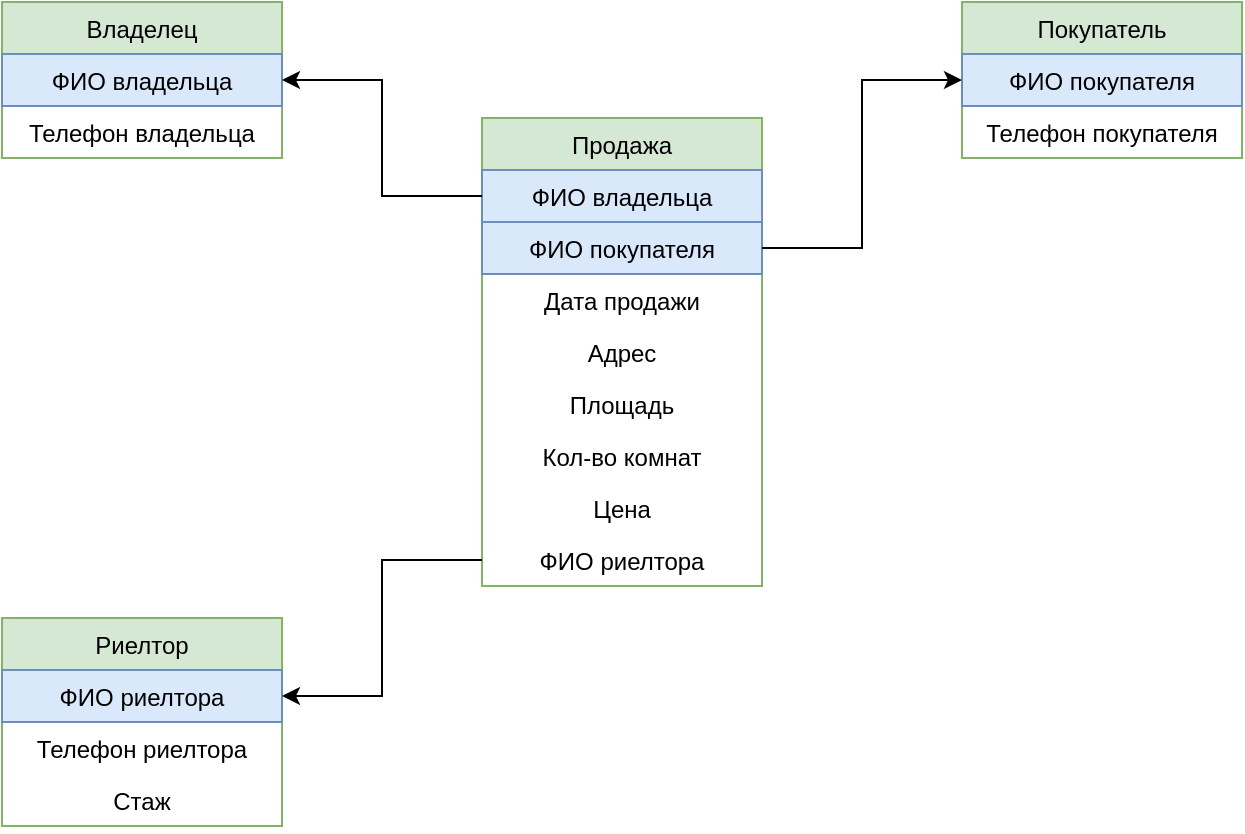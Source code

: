 <mxfile version="14.7.3" type="github">
  <diagram id="raDHmw4E1mCBkanq8MnU" name="Page-1">
    <mxGraphModel dx="1422" dy="762" grid="1" gridSize="10" guides="1" tooltips="1" connect="1" arrows="1" fold="1" page="1" pageScale="1" pageWidth="2339" pageHeight="3300" math="0" shadow="0">
      <root>
        <mxCell id="0" />
        <mxCell id="1" parent="0" />
        <mxCell id="Q0RFQy6NzFJ2n30emx9x-5" value="Продажа" style="swimlane;fontStyle=0;childLayout=stackLayout;horizontal=1;startSize=26;horizontalStack=0;resizeParent=1;resizeParentMax=0;resizeLast=0;collapsible=1;marginBottom=0;align=center;fillColor=#d5e8d4;strokeColor=#82b366;" vertex="1" parent="1">
          <mxGeometry x="350" y="180" width="140" height="234" as="geometry" />
        </mxCell>
        <mxCell id="Q0RFQy6NzFJ2n30emx9x-6" value="ФИО владельца" style="text;strokeColor=#6c8ebf;fillColor=#dae8fc;align=center;verticalAlign=top;spacingLeft=4;spacingRight=4;overflow=hidden;rotatable=0;points=[[0,0.5],[1,0.5]];portConstraint=eastwest;" vertex="1" parent="Q0RFQy6NzFJ2n30emx9x-5">
          <mxGeometry y="26" width="140" height="26" as="geometry" />
        </mxCell>
        <mxCell id="Q0RFQy6NzFJ2n30emx9x-7" value="ФИО покупателя" style="text;strokeColor=#6c8ebf;fillColor=#dae8fc;align=center;verticalAlign=top;spacingLeft=4;spacingRight=4;overflow=hidden;rotatable=0;points=[[0,0.5],[1,0.5]];portConstraint=eastwest;" vertex="1" parent="Q0RFQy6NzFJ2n30emx9x-5">
          <mxGeometry y="52" width="140" height="26" as="geometry" />
        </mxCell>
        <mxCell id="Q0RFQy6NzFJ2n30emx9x-33" value="Дата продажи" style="text;strokeColor=none;fillColor=none;align=center;verticalAlign=top;spacingLeft=4;spacingRight=4;overflow=hidden;rotatable=0;points=[[0,0.5],[1,0.5]];portConstraint=eastwest;" vertex="1" parent="Q0RFQy6NzFJ2n30emx9x-5">
          <mxGeometry y="78" width="140" height="26" as="geometry" />
        </mxCell>
        <mxCell id="Q0RFQy6NzFJ2n30emx9x-8" value="Адрес" style="text;strokeColor=none;fillColor=none;align=center;verticalAlign=top;spacingLeft=4;spacingRight=4;overflow=hidden;rotatable=0;points=[[0,0.5],[1,0.5]];portConstraint=eastwest;" vertex="1" parent="Q0RFQy6NzFJ2n30emx9x-5">
          <mxGeometry y="104" width="140" height="26" as="geometry" />
        </mxCell>
        <mxCell id="Q0RFQy6NzFJ2n30emx9x-9" value="Площадь" style="text;strokeColor=none;fillColor=none;align=center;verticalAlign=top;spacingLeft=4;spacingRight=4;overflow=hidden;rotatable=0;points=[[0,0.5],[1,0.5]];portConstraint=eastwest;" vertex="1" parent="Q0RFQy6NzFJ2n30emx9x-5">
          <mxGeometry y="130" width="140" height="26" as="geometry" />
        </mxCell>
        <mxCell id="Q0RFQy6NzFJ2n30emx9x-25" value="Кол-во комнат" style="text;strokeColor=none;fillColor=none;align=center;verticalAlign=top;spacingLeft=4;spacingRight=4;overflow=hidden;rotatable=0;points=[[0,0.5],[1,0.5]];portConstraint=eastwest;" vertex="1" parent="Q0RFQy6NzFJ2n30emx9x-5">
          <mxGeometry y="156" width="140" height="26" as="geometry" />
        </mxCell>
        <mxCell id="Q0RFQy6NzFJ2n30emx9x-10" value="Цена" style="text;strokeColor=none;fillColor=none;align=center;verticalAlign=top;spacingLeft=4;spacingRight=4;overflow=hidden;rotatable=0;points=[[0,0.5],[1,0.5]];portConstraint=eastwest;" vertex="1" parent="Q0RFQy6NzFJ2n30emx9x-5">
          <mxGeometry y="182" width="140" height="26" as="geometry" />
        </mxCell>
        <mxCell id="Q0RFQy6NzFJ2n30emx9x-15" value="ФИО риелтора" style="text;strokeColor=none;fillColor=none;align=center;verticalAlign=top;spacingLeft=4;spacingRight=4;overflow=hidden;rotatable=0;points=[[0,0.5],[1,0.5]];portConstraint=eastwest;" vertex="1" parent="Q0RFQy6NzFJ2n30emx9x-5">
          <mxGeometry y="208" width="140" height="26" as="geometry" />
        </mxCell>
        <mxCell id="Q0RFQy6NzFJ2n30emx9x-11" value="Владелец" style="swimlane;fontStyle=0;childLayout=stackLayout;horizontal=1;startSize=26;horizontalStack=0;resizeParent=1;resizeParentMax=0;resizeLast=0;collapsible=1;marginBottom=0;align=center;fillColor=#d5e8d4;strokeColor=#82b366;" vertex="1" parent="1">
          <mxGeometry x="110" y="122" width="140" height="78" as="geometry" />
        </mxCell>
        <mxCell id="Q0RFQy6NzFJ2n30emx9x-12" value="ФИО владельца" style="text;strokeColor=#6c8ebf;fillColor=#dae8fc;align=center;verticalAlign=top;spacingLeft=4;spacingRight=4;overflow=hidden;rotatable=0;points=[[0,0.5],[1,0.5]];portConstraint=eastwest;" vertex="1" parent="Q0RFQy6NzFJ2n30emx9x-11">
          <mxGeometry y="26" width="140" height="26" as="geometry" />
        </mxCell>
        <mxCell id="Q0RFQy6NzFJ2n30emx9x-13" value="Телефон владельца" style="text;strokeColor=none;fillColor=none;align=center;verticalAlign=top;spacingLeft=4;spacingRight=4;overflow=hidden;rotatable=0;points=[[0,0.5],[1,0.5]];portConstraint=eastwest;" vertex="1" parent="Q0RFQy6NzFJ2n30emx9x-11">
          <mxGeometry y="52" width="140" height="26" as="geometry" />
        </mxCell>
        <mxCell id="Q0RFQy6NzFJ2n30emx9x-21" style="edgeStyle=orthogonalEdgeStyle;rounded=0;orthogonalLoop=1;jettySize=auto;html=1;exitX=0;exitY=0.5;exitDx=0;exitDy=0;entryX=1;entryY=0.5;entryDx=0;entryDy=0;endArrow=classic;endFill=1;" edge="1" parent="1" source="Q0RFQy6NzFJ2n30emx9x-6" target="Q0RFQy6NzFJ2n30emx9x-11">
          <mxGeometry relative="1" as="geometry" />
        </mxCell>
        <mxCell id="Q0RFQy6NzFJ2n30emx9x-22" value="Покупатель" style="swimlane;fontStyle=0;childLayout=stackLayout;horizontal=1;startSize=26;horizontalStack=0;resizeParent=1;resizeParentMax=0;resizeLast=0;collapsible=1;marginBottom=0;align=center;fillColor=#d5e8d4;strokeColor=#82b366;" vertex="1" parent="1">
          <mxGeometry x="590" y="122" width="140" height="78" as="geometry" />
        </mxCell>
        <mxCell id="Q0RFQy6NzFJ2n30emx9x-23" value="ФИО покупателя" style="text;strokeColor=#6c8ebf;fillColor=#dae8fc;align=center;verticalAlign=top;spacingLeft=4;spacingRight=4;overflow=hidden;rotatable=0;points=[[0,0.5],[1,0.5]];portConstraint=eastwest;" vertex="1" parent="Q0RFQy6NzFJ2n30emx9x-22">
          <mxGeometry y="26" width="140" height="26" as="geometry" />
        </mxCell>
        <mxCell id="Q0RFQy6NzFJ2n30emx9x-24" value="Телефон покупателя" style="text;strokeColor=none;fillColor=none;align=center;verticalAlign=top;spacingLeft=4;spacingRight=4;overflow=hidden;rotatable=0;points=[[0,0.5],[1,0.5]];portConstraint=eastwest;" vertex="1" parent="Q0RFQy6NzFJ2n30emx9x-22">
          <mxGeometry y="52" width="140" height="26" as="geometry" />
        </mxCell>
        <mxCell id="Q0RFQy6NzFJ2n30emx9x-26" style="edgeStyle=orthogonalEdgeStyle;rounded=0;orthogonalLoop=1;jettySize=auto;html=1;exitX=1;exitY=0.5;exitDx=0;exitDy=0;entryX=0;entryY=0.5;entryDx=0;entryDy=0;endArrow=classic;endFill=1;startArrow=none;startFill=0;" edge="1" parent="1" source="Q0RFQy6NzFJ2n30emx9x-7" target="Q0RFQy6NzFJ2n30emx9x-23">
          <mxGeometry relative="1" as="geometry" />
        </mxCell>
        <mxCell id="Q0RFQy6NzFJ2n30emx9x-27" value="Риелтор" style="swimlane;fontStyle=0;childLayout=stackLayout;horizontal=1;startSize=26;horizontalStack=0;resizeParent=1;resizeParentMax=0;resizeLast=0;collapsible=1;marginBottom=0;align=center;fillColor=#d5e8d4;strokeColor=#82b366;" vertex="1" parent="1">
          <mxGeometry x="110" y="430" width="140" height="104" as="geometry" />
        </mxCell>
        <mxCell id="Q0RFQy6NzFJ2n30emx9x-28" value="ФИО риелтора" style="text;strokeColor=#6c8ebf;fillColor=#dae8fc;align=center;verticalAlign=top;spacingLeft=4;spacingRight=4;overflow=hidden;rotatable=0;points=[[0,0.5],[1,0.5]];portConstraint=eastwest;" vertex="1" parent="Q0RFQy6NzFJ2n30emx9x-27">
          <mxGeometry y="26" width="140" height="26" as="geometry" />
        </mxCell>
        <mxCell id="Q0RFQy6NzFJ2n30emx9x-29" value="Телефон риелтора" style="text;strokeColor=none;fillColor=none;align=center;verticalAlign=top;spacingLeft=4;spacingRight=4;overflow=hidden;rotatable=0;points=[[0,0.5],[1,0.5]];portConstraint=eastwest;" vertex="1" parent="Q0RFQy6NzFJ2n30emx9x-27">
          <mxGeometry y="52" width="140" height="26" as="geometry" />
        </mxCell>
        <mxCell id="Q0RFQy6NzFJ2n30emx9x-31" value="Стаж" style="text;strokeColor=none;fillColor=none;align=center;verticalAlign=top;spacingLeft=4;spacingRight=4;overflow=hidden;rotatable=0;points=[[0,0.5],[1,0.5]];portConstraint=eastwest;" vertex="1" parent="Q0RFQy6NzFJ2n30emx9x-27">
          <mxGeometry y="78" width="140" height="26" as="geometry" />
        </mxCell>
        <mxCell id="Q0RFQy6NzFJ2n30emx9x-30" style="edgeStyle=orthogonalEdgeStyle;rounded=0;orthogonalLoop=1;jettySize=auto;html=1;exitX=0;exitY=0.5;exitDx=0;exitDy=0;entryX=1;entryY=0.5;entryDx=0;entryDy=0;endArrow=classic;endFill=1;" edge="1" parent="1" source="Q0RFQy6NzFJ2n30emx9x-15" target="Q0RFQy6NzFJ2n30emx9x-28">
          <mxGeometry relative="1" as="geometry" />
        </mxCell>
      </root>
    </mxGraphModel>
  </diagram>
</mxfile>
